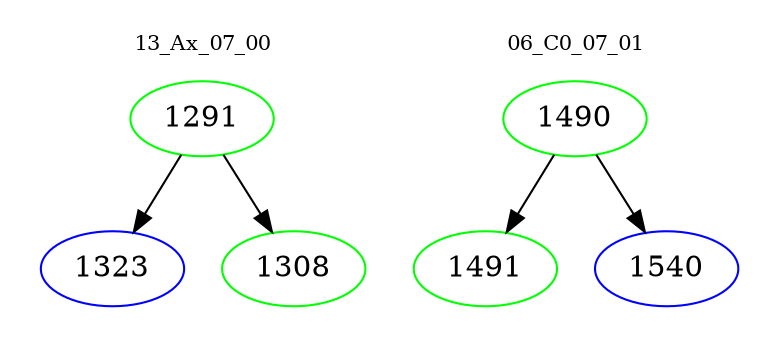 digraph{
subgraph cluster_0 {
color = white
label = "13_Ax_07_00";
fontsize=10;
T0_1291 [label="1291", color="green"]
T0_1291 -> T0_1323 [color="black"]
T0_1323 [label="1323", color="blue"]
T0_1291 -> T0_1308 [color="black"]
T0_1308 [label="1308", color="green"]
}
subgraph cluster_1 {
color = white
label = "06_C0_07_01";
fontsize=10;
T1_1490 [label="1490", color="green"]
T1_1490 -> T1_1491 [color="black"]
T1_1491 [label="1491", color="green"]
T1_1490 -> T1_1540 [color="black"]
T1_1540 [label="1540", color="blue"]
}
}
